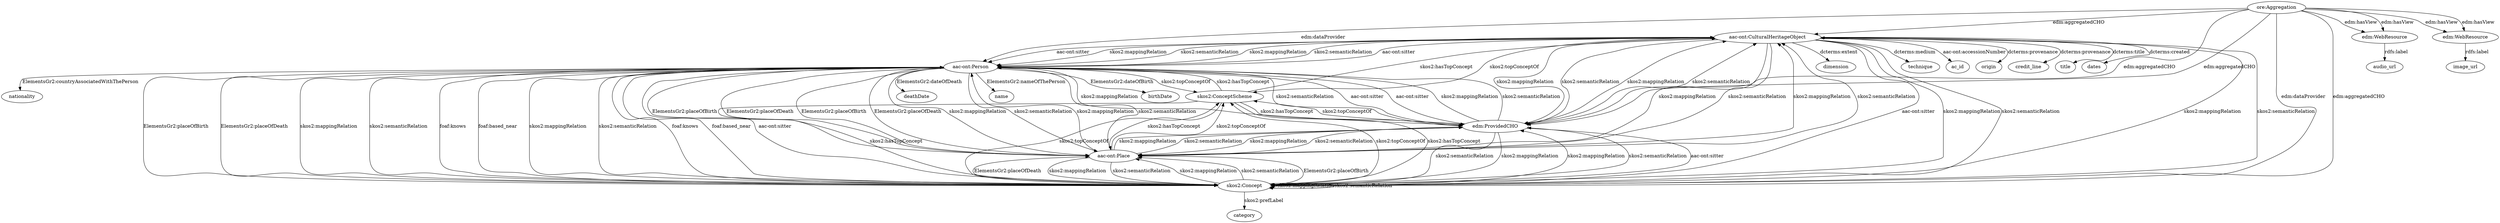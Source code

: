 digraph {
  dimension [type=attribute_name,label=dimension]
  "aac-ont:CulturalHeritageObject1" [type=class_uri,label="aac-ont:CulturalHeritageObject"]
  deathDate [type=attribute_name,label=deathDate]
  "aac-ont:Person1" [type=class_uri,label="aac-ont:Person"]
  technique [type=attribute_name,label=technique]
  ac_id [type=attribute_name,label=ac_id]
  name [type=attribute_name,label=name]
  origin [type=attribute_name,label=origin]
  nationality [type=attribute_name,label=nationality]
  credit_line [type=attribute_name,label=credit_line]
  title [type=attribute_name,label=title]
  audio_url [type=attribute_name,label=audio_url]
  "edm:WebResource2" [type=class_uri,label="edm:WebResource"]
  dates [type=attribute_name,label=dates]
  image_url [type=attribute_name,label=image_url]
  "edm:WebResource1" [type=class_uri,label="edm:WebResource"]
  category [type=attribute_name,label=category]
  "skos2:Concept1" [type=class_uri,label="skos2:Concept"]
  birthDate [type=attribute_name,label=birthDate]
  "aac-ont:Place" [type=class_uri,label="aac-ont:Place"]
  "edm:ProvidedCHO" [type=class_uri,label="edm:ProvidedCHO"]
  "ore:Aggregation" [type=class_uri,label="ore:Aggregation"]
  "skos2:ConceptScheme" [type=class_uri,label="skos2:ConceptScheme"]
  "aac-ont:CulturalHeritageObject1" -> dimension [label="dcterms:extent",type=st_property_uri]
  "aac-ont:Person1" -> deathDate [label="ElementsGr2:dateOfDeath",type=st_property_uri]
  "aac-ont:CulturalHeritageObject1" -> technique [label="dcterms:medium",type=st_property_uri]
  "aac-ont:CulturalHeritageObject1" -> ac_id [label="aac-ont:accessionNumber",type=st_property_uri]
  "aac-ont:Person1" -> name [label="ElementsGr2:nameOfThePerson",type=st_property_uri]
  "aac-ont:CulturalHeritageObject1" -> origin [label="dcterms:provenance",type=st_property_uri]
  "aac-ont:Person1" -> nationality [label="ElementsGr2:countryAssociatedWithThePerson",type=st_property_uri]
  "aac-ont:CulturalHeritageObject1" -> credit_line [label="dcterms:provenance",type=st_property_uri]
  "aac-ont:CulturalHeritageObject1" -> title [label="dcterms:title",type=st_property_uri]
  "edm:WebResource2" -> audio_url [label="rdfs:label",type=st_property_uri]
  "aac-ont:CulturalHeritageObject1" -> dates [label="dcterms:created",type=st_property_uri]
  "edm:WebResource1" -> image_url [label="rdfs:label",type=st_property_uri]
  "skos2:Concept1" -> category [label="skos2:prefLabel",type=st_property_uri]
  "aac-ont:Person1" -> birthDate [label="ElementsGr2:dateOfBirth",type=st_property_uri]
  "aac-ont:CulturalHeritageObject1" -> "aac-ont:Person1" [label="aac-ont:sitter",type=direct_property_uri,weight=1]
  "aac-ont:Person1" -> "aac-ont:Place" [label="ElementsGr2:placeOfBirth",type=direct_property_uri,weight=1]
  "aac-ont:Person1" -> "aac-ont:Place" [label="ElementsGr2:placeOfDeath",type=direct_property_uri,weight=1]
  "edm:ProvidedCHO" -> "aac-ont:Person1" [label="aac-ont:sitter",type=direct_property_uri,weight=1]
  "ore:Aggregation" -> "edm:WebResource2" [label="edm:hasView",type=direct_property_uri,weight=1]
  "ore:Aggregation" -> "edm:WebResource1" [label="edm:hasView",type=direct_property_uri,weight=1]
  "skos2:Concept1" -> "skos2:Concept1" [label="skos2:mappingRelation",type=direct_property_uri,weight=1]
  "skos2:Concept1" -> "skos2:Concept1" [label="skos2:semanticRelation",type=direct_property_uri,weight=1]
  "skos2:Concept1" -> "skos2:ConceptScheme" [label="skos2:topConceptOf",type=direct_property_uri,weight=1]
  "skos2:ConceptScheme" -> "skos2:Concept1" [label="skos2:hasTopConcept",type=direct_property_uri,weight=1]
  "ore:Aggregation" -> "edm:ProvidedCHO" [label="edm:aggregatedCHO",type=direct_property_uri,weight=1]
  "aac-ont:CulturalHeritageObject1" -> "aac-ont:Person1" [label="aac-ont:sitter",type=inherited,weight=4]
  "aac-ont:CulturalHeritageObject1" -> "aac-ont:Person1" [label="skos2:mappingRelation",type=inherited,weight=4]
  "aac-ont:CulturalHeritageObject1" -> "aac-ont:Person1" [label="skos2:semanticRelation",type=inherited,weight=4]
  "aac-ont:CulturalHeritageObject1" -> "skos2:Concept1" [label="aac-ont:sitter",type=inherited,weight=4]
  "aac-ont:CulturalHeritageObject1" -> "skos2:Concept1" [label="skos2:mappingRelation",type=inherited,weight=4]
  "aac-ont:CulturalHeritageObject1" -> "skos2:Concept1" [label="skos2:semanticRelation",type=inherited,weight=4]
  "aac-ont:CulturalHeritageObject1" -> "aac-ont:Place" [label="skos2:mappingRelation",type=inherited,weight=4]
  "aac-ont:CulturalHeritageObject1" -> "aac-ont:Place" [label="skos2:semanticRelation",type=inherited,weight=4]
  "aac-ont:CulturalHeritageObject1" -> "edm:ProvidedCHO" [label="skos2:mappingRelation",type=inherited,weight=4]
  "aac-ont:CulturalHeritageObject1" -> "edm:ProvidedCHO" [label="skos2:semanticRelation",type=inherited,weight=4]
  "aac-ont:CulturalHeritageObject1" -> "skos2:ConceptScheme" [label="skos2:topConceptOf",type=inherited,weight=4]
  "aac-ont:Person1" -> "aac-ont:CulturalHeritageObject1" [label="skos2:mappingRelation",type=inherited,weight=4]
  "aac-ont:Person1" -> "aac-ont:CulturalHeritageObject1" [label="skos2:semanticRelation",type=inherited,weight=4]
  "aac-ont:Person1" -> "skos2:Concept1" [label="ElementsGr2:placeOfBirth",type=inherited,weight=4]
  "aac-ont:Person1" -> "skos2:Concept1" [label="ElementsGr2:placeOfDeath",type=inherited,weight=4]
  "aac-ont:Person1" -> "skos2:Concept1" [label="skos2:mappingRelation",type=inherited,weight=4]
  "aac-ont:Person1" -> "skos2:Concept1" [label="skos2:semanticRelation",type=inherited,weight=4]
  "aac-ont:Person1" -> "skos2:Concept1" [label="foaf:knows",type=inherited,weight=4]
  "aac-ont:Person1" -> "skos2:Concept1" [label="foaf:based_near",type=inherited,weight=4]
  "aac-ont:Person1" -> "aac-ont:Place" [label="ElementsGr2:placeOfBirth",type=inherited,weight=4]
  "aac-ont:Person1" -> "aac-ont:Place" [label="ElementsGr2:placeOfDeath",type=inherited,weight=4]
  "aac-ont:Person1" -> "aac-ont:Place" [label="skos2:mappingRelation",type=inherited,weight=4]
  "aac-ont:Person1" -> "aac-ont:Place" [label="skos2:semanticRelation",type=inherited,weight=4]
  "aac-ont:Person1" -> "edm:ProvidedCHO" [label="skos2:mappingRelation",type=inherited,weight=4]
  "aac-ont:Person1" -> "edm:ProvidedCHO" [label="skos2:semanticRelation",type=inherited,weight=4]
  "aac-ont:Person1" -> "skos2:ConceptScheme" [label="skos2:topConceptOf",type=inherited,weight=4]
  "skos2:Concept1" -> "aac-ont:CulturalHeritageObject1" [label="skos2:mappingRelation",type=inherited,weight=4]
  "skos2:Concept1" -> "aac-ont:CulturalHeritageObject1" [label="skos2:semanticRelation",type=inherited,weight=4]
  "skos2:Concept1" -> "aac-ont:Person1" [label="skos2:mappingRelation",type=inherited,weight=4]
  "skos2:Concept1" -> "aac-ont:Person1" [label="skos2:semanticRelation",type=inherited,weight=4]
  "skos2:Concept1" -> "aac-ont:Person1" [label="foaf:knows",type=inherited,weight=4]
  "skos2:Concept1" -> "aac-ont:Person1" [label="foaf:based_near",type=inherited,weight=4]
  "skos2:Concept1" -> "aac-ont:Person1" [label="aac-ont:sitter",type=inherited,weight=4]
  "skos2:Concept1" -> "aac-ont:Place" [label="skos2:mappingRelation",type=inherited,weight=4]
  "skos2:Concept1" -> "aac-ont:Place" [label="skos2:semanticRelation",type=inherited,weight=4]
  "skos2:Concept1" -> "aac-ont:Place" [label="ElementsGr2:placeOfBirth",type=inherited,weight=4]
  "skos2:Concept1" -> "aac-ont:Place" [label="ElementsGr2:placeOfDeath",type=inherited,weight=4]
  "skos2:Concept1" -> "edm:ProvidedCHO" [label="skos2:mappingRelation",type=inherited,weight=4]
  "skos2:Concept1" -> "edm:ProvidedCHO" [label="skos2:semanticRelation",type=inherited,weight=4]
  "skos2:Concept1" -> "skos2:ConceptScheme" [label="skos2:topConceptOf",type=inherited,weight=4]
  "aac-ont:Place" -> "aac-ont:CulturalHeritageObject1" [label="skos2:mappingRelation",type=inherited,weight=4]
  "aac-ont:Place" -> "aac-ont:CulturalHeritageObject1" [label="skos2:semanticRelation",type=inherited,weight=4]
  "aac-ont:Place" -> "aac-ont:Person1" [label="skos2:mappingRelation",type=inherited,weight=4]
  "aac-ont:Place" -> "aac-ont:Person1" [label="skos2:semanticRelation",type=inherited,weight=4]
  "aac-ont:Place" -> "skos2:Concept1" [label="skos2:mappingRelation",type=inherited,weight=4]
  "aac-ont:Place" -> "skos2:Concept1" [label="skos2:semanticRelation",type=inherited,weight=4]
  "aac-ont:Place" -> "edm:ProvidedCHO" [label="skos2:mappingRelation",type=inherited,weight=4]
  "aac-ont:Place" -> "edm:ProvidedCHO" [label="skos2:semanticRelation",type=inherited,weight=4]
  "aac-ont:Place" -> "skos2:ConceptScheme" [label="skos2:topConceptOf",type=inherited,weight=4]
  "edm:ProvidedCHO" -> "aac-ont:CulturalHeritageObject1" [label="skos2:mappingRelation",type=inherited,weight=4]
  "edm:ProvidedCHO" -> "aac-ont:CulturalHeritageObject1" [label="skos2:semanticRelation",type=inherited,weight=4]
  "edm:ProvidedCHO" -> "aac-ont:Person1" [label="aac-ont:sitter",type=inherited,weight=4]
  "edm:ProvidedCHO" -> "aac-ont:Person1" [label="skos2:mappingRelation",type=inherited,weight=4]
  "edm:ProvidedCHO" -> "aac-ont:Person1" [label="skos2:semanticRelation",type=inherited,weight=4]
  "edm:ProvidedCHO" -> "skos2:Concept1" [label="aac-ont:sitter",type=inherited,weight=4]
  "edm:ProvidedCHO" -> "skos2:Concept1" [label="skos2:mappingRelation",type=inherited,weight=4]
  "edm:ProvidedCHO" -> "skos2:Concept1" [label="skos2:semanticRelation",type=inherited,weight=4]
  "edm:ProvidedCHO" -> "aac-ont:Place" [label="skos2:mappingRelation",type=inherited,weight=4]
  "edm:ProvidedCHO" -> "aac-ont:Place" [label="skos2:semanticRelation",type=inherited,weight=4]
  "edm:ProvidedCHO" -> "skos2:ConceptScheme" [label="skos2:topConceptOf",type=inherited,weight=4]
  "ore:Aggregation" -> "aac-ont:CulturalHeritageObject1" [label="edm:aggregatedCHO",type=inherited,weight=4]
  "ore:Aggregation" -> "aac-ont:Person1" [label="edm:dataProvider",type=inherited,weight=4]
  "ore:Aggregation" -> "edm:WebResource2" [label="edm:hasView",type=inherited,weight=4]
  "ore:Aggregation" -> "edm:WebResource1" [label="edm:hasView",type=inherited,weight=4]
  "ore:Aggregation" -> "skos2:Concept1" [label="edm:dataProvider",type=inherited,weight=4]
  "ore:Aggregation" -> "skos2:Concept1" [label="edm:aggregatedCHO",type=inherited,weight=4]
  "ore:Aggregation" -> "edm:ProvidedCHO" [label="edm:aggregatedCHO",type=inherited,weight=4]
  "skos2:ConceptScheme" -> "aac-ont:CulturalHeritageObject1" [label="skos2:hasTopConcept",type=inherited,weight=4]
  "skos2:ConceptScheme" -> "aac-ont:Person1" [label="skos2:hasTopConcept",type=inherited,weight=4]
  "skos2:ConceptScheme" -> "skos2:Concept1" [label="skos2:hasTopConcept",type=inherited,weight=4]
  "skos2:ConceptScheme" -> "aac-ont:Place" [label="skos2:hasTopConcept",type=inherited,weight=4]
  "skos2:ConceptScheme" -> "edm:ProvidedCHO" [label="skos2:hasTopConcept",type=inherited,weight=4]
}
